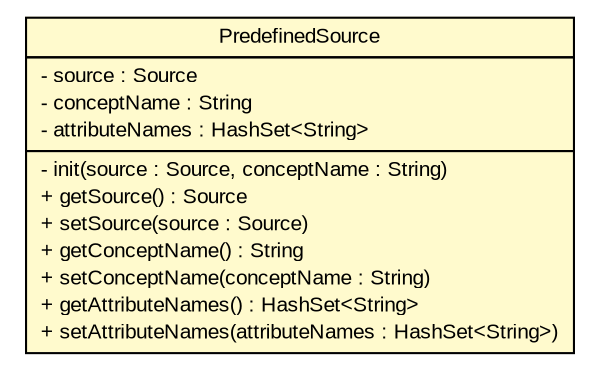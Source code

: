 #!/usr/local/bin/dot
#
# Class diagram 
# Generated by UMLGraph version 5.2 (http://www.umlgraph.org/)
#

digraph G {
	edge [fontname="arial",fontsize=10,labelfontname="arial",labelfontsize=10];
	node [fontname="arial",fontsize=10,shape=plaintext];
	nodesep=0.25;
	ranksep=0.5;
	// tud.iir.persistence.PredefinedSource
	c49337 [label=<<table title="tud.iir.persistence.PredefinedSource" border="0" cellborder="1" cellspacing="0" cellpadding="2" port="p" bgcolor="lemonChiffon" href="./PredefinedSource.html">
		<tr><td><table border="0" cellspacing="0" cellpadding="1">
<tr><td align="center" balign="center"> PredefinedSource </td></tr>
		</table></td></tr>
		<tr><td><table border="0" cellspacing="0" cellpadding="1">
<tr><td align="left" balign="left"> - source : Source </td></tr>
<tr><td align="left" balign="left"> - conceptName : String </td></tr>
<tr><td align="left" balign="left"> - attributeNames : HashSet&lt;String&gt; </td></tr>
		</table></td></tr>
		<tr><td><table border="0" cellspacing="0" cellpadding="1">
<tr><td align="left" balign="left"> - init(source : Source, conceptName : String) </td></tr>
<tr><td align="left" balign="left"> + getSource() : Source </td></tr>
<tr><td align="left" balign="left"> + setSource(source : Source) </td></tr>
<tr><td align="left" balign="left"> + getConceptName() : String </td></tr>
<tr><td align="left" balign="left"> + setConceptName(conceptName : String) </td></tr>
<tr><td align="left" balign="left"> + getAttributeNames() : HashSet&lt;String&gt; </td></tr>
<tr><td align="left" balign="left"> + setAttributeNames(attributeNames : HashSet&lt;String&gt;) </td></tr>
		</table></td></tr>
		</table>>, fontname="arial", fontcolor="black", fontsize=10.0];
}

